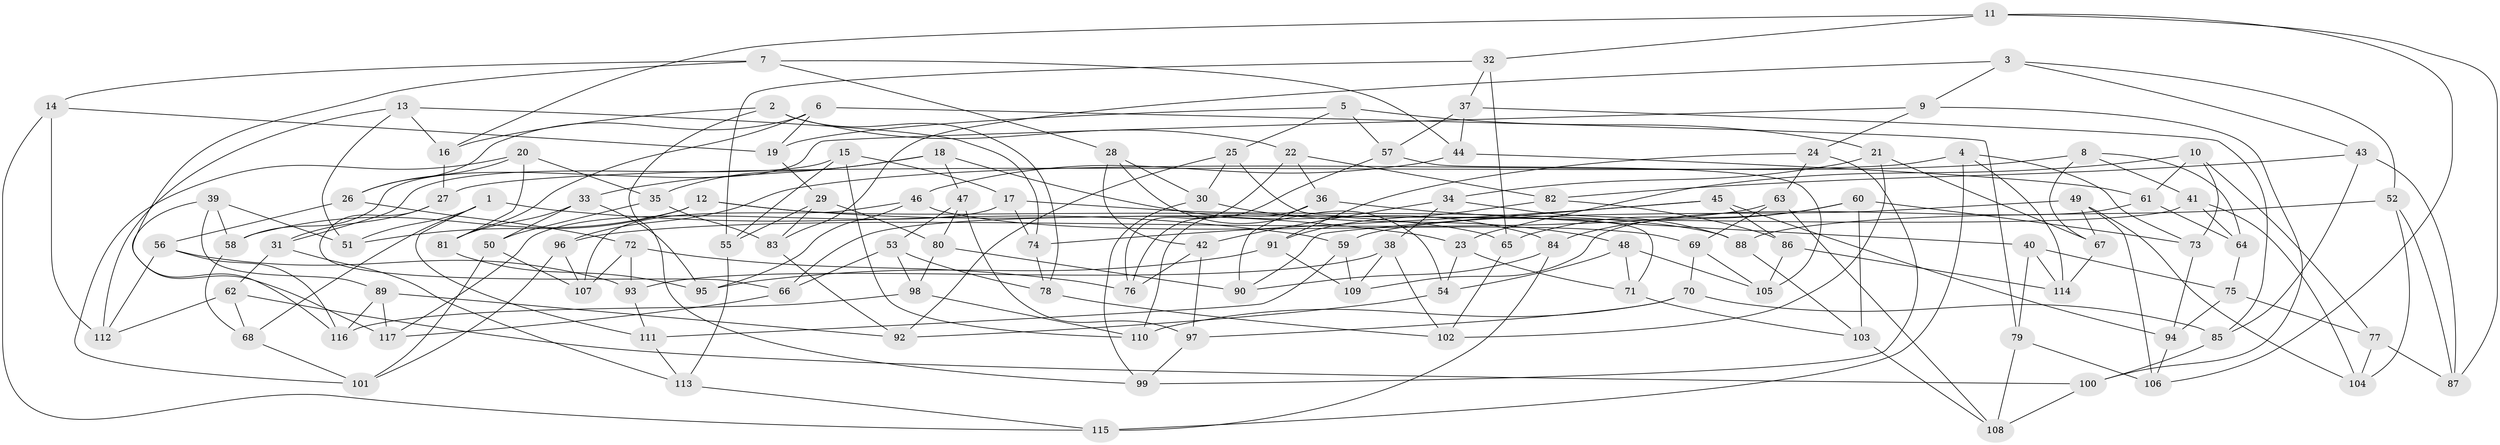 // Generated by graph-tools (version 1.1) at 2025/57/03/09/25 04:57:30]
// undirected, 117 vertices, 234 edges
graph export_dot {
graph [start="1"]
  node [color=gray90,style=filled];
  1;
  2;
  3;
  4;
  5;
  6;
  7;
  8;
  9;
  10;
  11;
  12;
  13;
  14;
  15;
  16;
  17;
  18;
  19;
  20;
  21;
  22;
  23;
  24;
  25;
  26;
  27;
  28;
  29;
  30;
  31;
  32;
  33;
  34;
  35;
  36;
  37;
  38;
  39;
  40;
  41;
  42;
  43;
  44;
  45;
  46;
  47;
  48;
  49;
  50;
  51;
  52;
  53;
  54;
  55;
  56;
  57;
  58;
  59;
  60;
  61;
  62;
  63;
  64;
  65;
  66;
  67;
  68;
  69;
  70;
  71;
  72;
  73;
  74;
  75;
  76;
  77;
  78;
  79;
  80;
  81;
  82;
  83;
  84;
  85;
  86;
  87;
  88;
  89;
  90;
  91;
  92;
  93;
  94;
  95;
  96;
  97;
  98;
  99;
  100;
  101;
  102;
  103;
  104;
  105;
  106;
  107;
  108;
  109;
  110;
  111;
  112;
  113;
  114;
  115;
  116;
  117;
  1 -- 51;
  1 -- 68;
  1 -- 59;
  1 -- 111;
  2 -- 99;
  2 -- 16;
  2 -- 22;
  2 -- 78;
  3 -- 9;
  3 -- 83;
  3 -- 43;
  3 -- 52;
  4 -- 114;
  4 -- 27;
  4 -- 73;
  4 -- 115;
  5 -- 19;
  5 -- 25;
  5 -- 57;
  5 -- 21;
  6 -- 19;
  6 -- 81;
  6 -- 26;
  6 -- 79;
  7 -- 28;
  7 -- 44;
  7 -- 117;
  7 -- 14;
  8 -- 41;
  8 -- 67;
  8 -- 64;
  8 -- 96;
  9 -- 100;
  9 -- 24;
  9 -- 58;
  10 -- 73;
  10 -- 23;
  10 -- 61;
  10 -- 77;
  11 -- 106;
  11 -- 16;
  11 -- 87;
  11 -- 32;
  12 -- 58;
  12 -- 23;
  12 -- 51;
  12 -- 65;
  13 -- 74;
  13 -- 112;
  13 -- 16;
  13 -- 51;
  14 -- 19;
  14 -- 112;
  14 -- 115;
  15 -- 110;
  15 -- 55;
  15 -- 31;
  15 -- 17;
  16 -- 27;
  17 -- 88;
  17 -- 117;
  17 -- 74;
  18 -- 33;
  18 -- 35;
  18 -- 47;
  18 -- 84;
  19 -- 29;
  20 -- 101;
  20 -- 26;
  20 -- 81;
  20 -- 35;
  21 -- 34;
  21 -- 102;
  21 -- 67;
  22 -- 82;
  22 -- 76;
  22 -- 36;
  23 -- 71;
  23 -- 54;
  24 -- 91;
  24 -- 63;
  24 -- 99;
  25 -- 92;
  25 -- 30;
  25 -- 71;
  26 -- 56;
  26 -- 72;
  27 -- 31;
  27 -- 66;
  28 -- 54;
  28 -- 30;
  28 -- 42;
  29 -- 55;
  29 -- 80;
  29 -- 83;
  30 -- 99;
  30 -- 48;
  31 -- 113;
  31 -- 62;
  32 -- 55;
  32 -- 65;
  32 -- 37;
  33 -- 81;
  33 -- 50;
  33 -- 95;
  34 -- 88;
  34 -- 42;
  34 -- 38;
  35 -- 50;
  35 -- 83;
  36 -- 110;
  36 -- 40;
  36 -- 90;
  37 -- 85;
  37 -- 57;
  37 -- 44;
  38 -- 109;
  38 -- 93;
  38 -- 102;
  39 -- 116;
  39 -- 89;
  39 -- 58;
  39 -- 51;
  40 -- 114;
  40 -- 79;
  40 -- 75;
  41 -- 64;
  41 -- 104;
  41 -- 66;
  42 -- 97;
  42 -- 76;
  43 -- 82;
  43 -- 87;
  43 -- 85;
  44 -- 61;
  44 -- 46;
  45 -- 86;
  45 -- 90;
  45 -- 94;
  45 -- 74;
  46 -- 107;
  46 -- 95;
  46 -- 69;
  47 -- 97;
  47 -- 80;
  47 -- 53;
  48 -- 71;
  48 -- 54;
  48 -- 105;
  49 -- 59;
  49 -- 106;
  49 -- 67;
  49 -- 104;
  50 -- 107;
  50 -- 101;
  52 -- 87;
  52 -- 88;
  52 -- 104;
  53 -- 98;
  53 -- 78;
  53 -- 66;
  54 -- 92;
  55 -- 113;
  56 -- 93;
  56 -- 116;
  56 -- 112;
  57 -- 76;
  57 -- 105;
  58 -- 68;
  59 -- 111;
  59 -- 109;
  60 -- 84;
  60 -- 65;
  60 -- 73;
  60 -- 103;
  61 -- 109;
  61 -- 64;
  62 -- 100;
  62 -- 68;
  62 -- 112;
  63 -- 108;
  63 -- 69;
  63 -- 96;
  64 -- 75;
  65 -- 102;
  66 -- 117;
  67 -- 114;
  68 -- 101;
  69 -- 70;
  69 -- 105;
  70 -- 85;
  70 -- 97;
  70 -- 110;
  71 -- 103;
  72 -- 76;
  72 -- 93;
  72 -- 107;
  73 -- 94;
  74 -- 78;
  75 -- 94;
  75 -- 77;
  77 -- 104;
  77 -- 87;
  78 -- 102;
  79 -- 108;
  79 -- 106;
  80 -- 98;
  80 -- 90;
  81 -- 95;
  82 -- 91;
  82 -- 86;
  83 -- 92;
  84 -- 90;
  84 -- 115;
  85 -- 100;
  86 -- 105;
  86 -- 114;
  88 -- 103;
  89 -- 117;
  89 -- 92;
  89 -- 116;
  91 -- 95;
  91 -- 109;
  93 -- 111;
  94 -- 106;
  96 -- 101;
  96 -- 107;
  97 -- 99;
  98 -- 110;
  98 -- 116;
  100 -- 108;
  103 -- 108;
  111 -- 113;
  113 -- 115;
}
